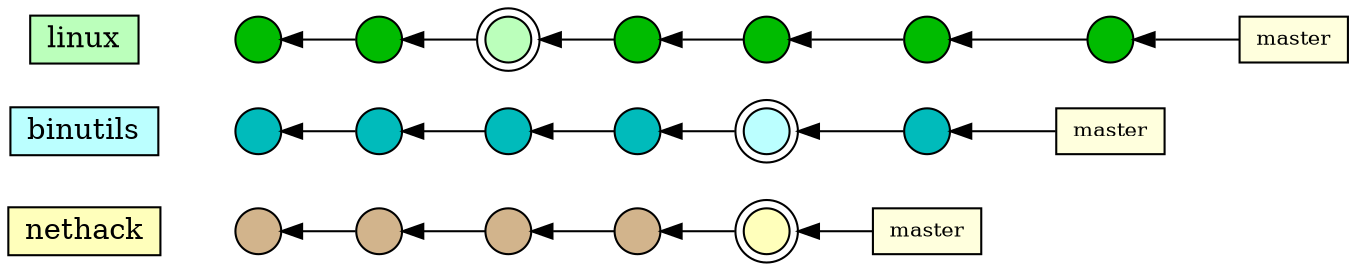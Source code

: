 digraph g {
	rankdir=LR;
	node [width=0.3 height=0.3 shape=circle style=filled label=""];
	edge [dir=back];

	{ node [shape="rectangle" fontsize=10 fillcolor="#ffffdd"]
		clabel [label="master"];
		blabel [label="master"];
		alabel [label="master"];
	}

	{ node [fillcolor="#d2b48c"]
		c1 c2 c3 c4 c5;
		c [label="nethack" shape=rectangle fillcolor="#ffffbb"];
		c5 [peripheries=2 fillcolor="#ffffbb"];
	};
	c -> c1 [style=invis];
	c1 -> c2 -> c3 -> c4 -> c5;
	c5 -> clabel;

	{ node [fillcolor="#00bbbb"]
		b1 b2 b3 b4 b5 b6;
		b [label="binutils" shape=rectangle fillcolor="#bbffff"];
		b5 [peripheries=2 fillcolor="#bbffff"];
	};
	b -> b1 [style=invis];
	b1 -> b2 -> b3 -> b4 -> b5 -> b6;
	b6 -> blabel;

	{ node [fillcolor="#00bb00"]
		a1 a2 a3 a4 a5 a6 a7;
		a [label="linux" shape=rectangle fillcolor="#bbffbb"];
		a3 [peripheries=2 fillcolor="#bbffbb"];
	};
	a -> a1 [style=invis];
	a1 -> a2 -> a3 -> a4 -> a5 -> a6 -> a7;
	a7 -> alabel;
}
